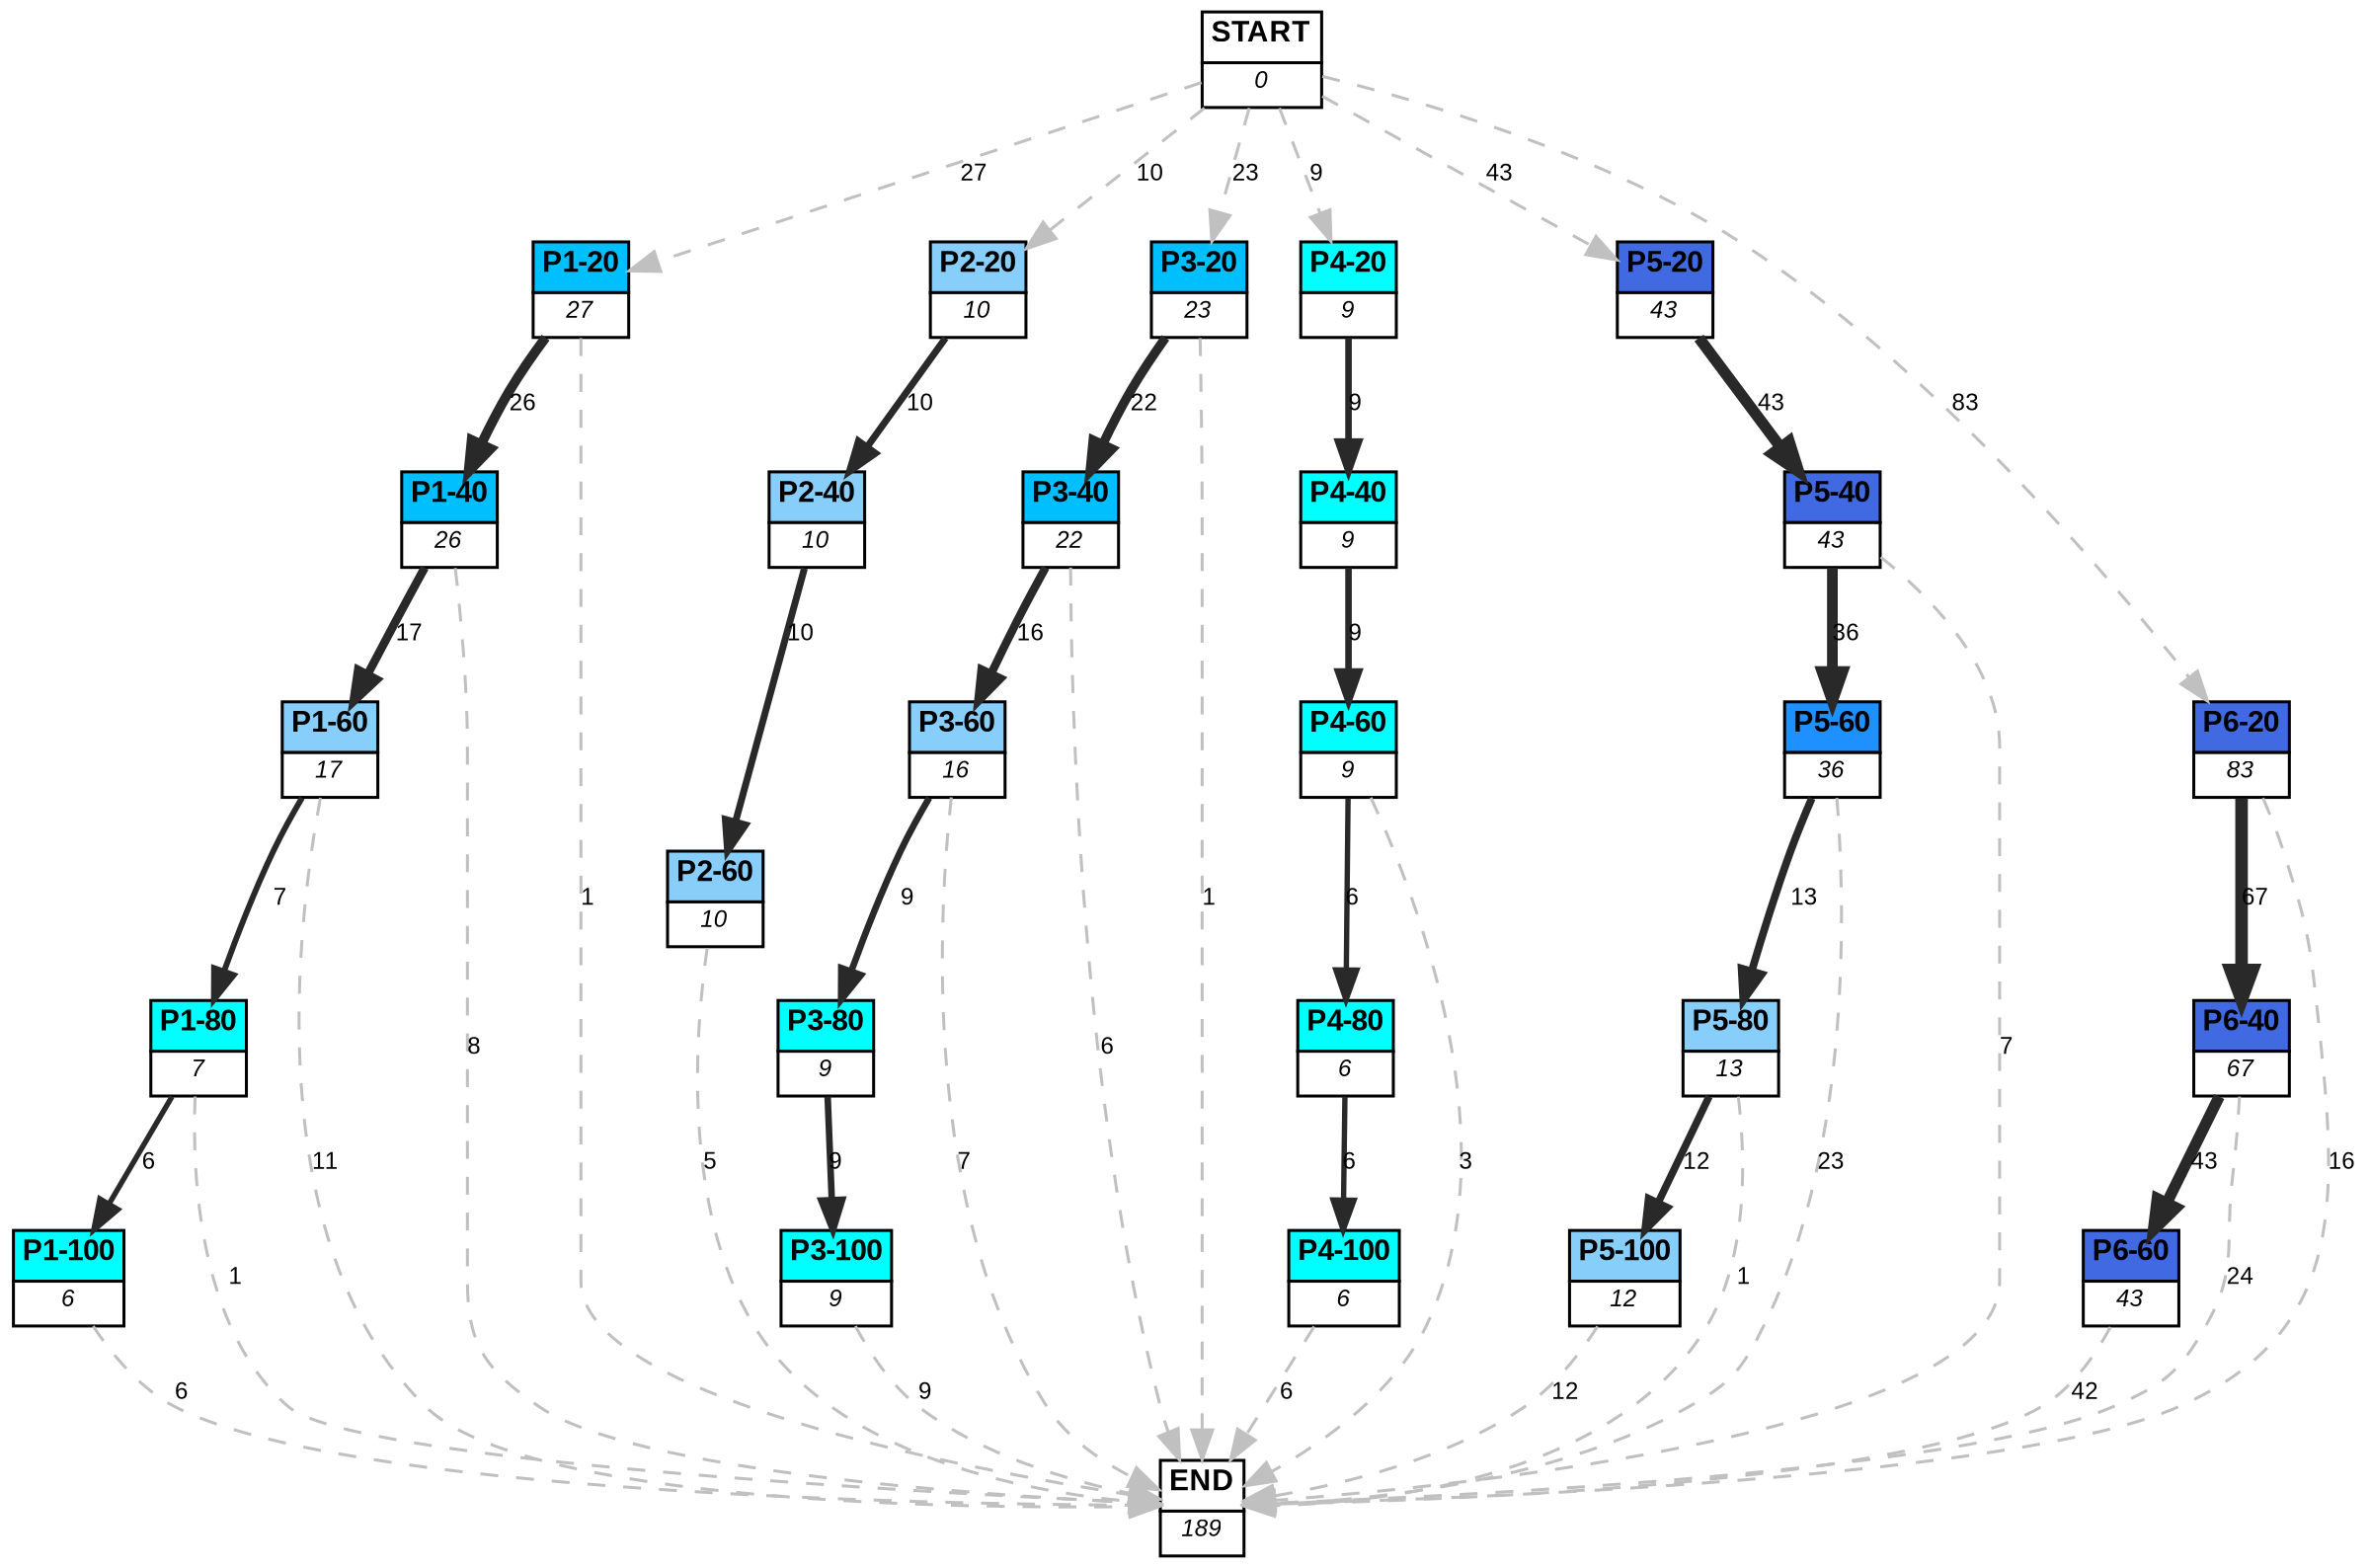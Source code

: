 digraph graphname {
	dpi = 150
	size="16,11!";
	margin = 0;
"P1-20" [shape=plain, label=<<table border="0" cellborder="1" cellspacing="0"><tr><td bgcolor="deepskyblue"><FONT face="Arial" POINT-SIZE="10"><b>P1-20</b></FONT></td></tr><tr><td bgcolor="white"><FONT face="Arial" POINT-SIZE="8"><i>27</i></FONT></td></tr></table>>]
"P1-40" [shape=plain, label=<<table border="0" cellborder="1" cellspacing="0"><tr><td bgcolor="deepskyblue"><FONT face="Arial" POINT-SIZE="10"><b>P1-40</b></FONT></td></tr><tr><td bgcolor="white"><FONT face="Arial" POINT-SIZE="8"><i>26</i></FONT></td></tr></table>>]
"P1-60" [shape=plain, label=<<table border="0" cellborder="1" cellspacing="0"><tr><td bgcolor="lightskyblue"><FONT face="Arial" POINT-SIZE="10"><b>P1-60</b></FONT></td></tr><tr><td bgcolor="white"><FONT face="Arial" POINT-SIZE="8"><i>17</i></FONT></td></tr></table>>]
"P2-20" [shape=plain, label=<<table border="0" cellborder="1" cellspacing="0"><tr><td bgcolor="lightskyblue"><FONT face="Arial" POINT-SIZE="10"><b>P2-20</b></FONT></td></tr><tr><td bgcolor="white"><FONT face="Arial" POINT-SIZE="8"><i>10</i></FONT></td></tr></table>>]
"P2-40" [shape=plain, label=<<table border="0" cellborder="1" cellspacing="0"><tr><td bgcolor="lightskyblue"><FONT face="Arial" POINT-SIZE="10"><b>P2-40</b></FONT></td></tr><tr><td bgcolor="white"><FONT face="Arial" POINT-SIZE="8"><i>10</i></FONT></td></tr></table>>]
"P2-60" [shape=plain, label=<<table border="0" cellborder="1" cellspacing="0"><tr><td bgcolor="lightskyblue"><FONT face="Arial" POINT-SIZE="10"><b>P2-60</b></FONT></td></tr><tr><td bgcolor="white"><FONT face="Arial" POINT-SIZE="8"><i>10</i></FONT></td></tr></table>>]
"P3-20" [shape=plain, label=<<table border="0" cellborder="1" cellspacing="0"><tr><td bgcolor="deepskyblue"><FONT face="Arial" POINT-SIZE="10"><b>P3-20</b></FONT></td></tr><tr><td bgcolor="white"><FONT face="Arial" POINT-SIZE="8"><i>23</i></FONT></td></tr></table>>]
"P3-40" [shape=plain, label=<<table border="0" cellborder="1" cellspacing="0"><tr><td bgcolor="deepskyblue"><FONT face="Arial" POINT-SIZE="10"><b>P3-40</b></FONT></td></tr><tr><td bgcolor="white"><FONT face="Arial" POINT-SIZE="8"><i>22</i></FONT></td></tr></table>>]
"P3-60" [shape=plain, label=<<table border="0" cellborder="1" cellspacing="0"><tr><td bgcolor="lightskyblue"><FONT face="Arial" POINT-SIZE="10"><b>P3-60</b></FONT></td></tr><tr><td bgcolor="white"><FONT face="Arial" POINT-SIZE="8"><i>16</i></FONT></td></tr></table>>]
"P4-20" [shape=plain, label=<<table border="0" cellborder="1" cellspacing="0"><tr><td bgcolor="aqua"><FONT face="Arial" POINT-SIZE="10"><b>P4-20</b></FONT></td></tr><tr><td bgcolor="white"><FONT face="Arial" POINT-SIZE="8"><i>9</i></FONT></td></tr></table>>]
"P4-40" [shape=plain, label=<<table border="0" cellborder="1" cellspacing="0"><tr><td bgcolor="aqua"><FONT face="Arial" POINT-SIZE="10"><b>P4-40</b></FONT></td></tr><tr><td bgcolor="white"><FONT face="Arial" POINT-SIZE="8"><i>9</i></FONT></td></tr></table>>]
"P4-60" [shape=plain, label=<<table border="0" cellborder="1" cellspacing="0"><tr><td bgcolor="aqua"><FONT face="Arial" POINT-SIZE="10"><b>P4-60</b></FONT></td></tr><tr><td bgcolor="white"><FONT face="Arial" POINT-SIZE="8"><i>9</i></FONT></td></tr></table>>]
"P5-20" [shape=plain, label=<<table border="0" cellborder="1" cellspacing="0"><tr><td bgcolor="royalblue"><FONT face="Arial" POINT-SIZE="10"><b>P5-20</b></FONT></td></tr><tr><td bgcolor="white"><FONT face="Arial" POINT-SIZE="8"><i>43</i></FONT></td></tr></table>>]
"P5-40" [shape=plain, label=<<table border="0" cellborder="1" cellspacing="0"><tr><td bgcolor="royalblue"><FONT face="Arial" POINT-SIZE="10"><b>P5-40</b></FONT></td></tr><tr><td bgcolor="white"><FONT face="Arial" POINT-SIZE="8"><i>43</i></FONT></td></tr></table>>]
"P5-60" [shape=plain, label=<<table border="0" cellborder="1" cellspacing="0"><tr><td bgcolor="dodgerblue"><FONT face="Arial" POINT-SIZE="10"><b>P5-60</b></FONT></td></tr><tr><td bgcolor="white"><FONT face="Arial" POINT-SIZE="8"><i>36</i></FONT></td></tr></table>>]
"P6-20" [shape=plain, label=<<table border="0" cellborder="1" cellspacing="0"><tr><td bgcolor="royalblue"><FONT face="Arial" POINT-SIZE="10"><b>P6-20</b></FONT></td></tr><tr><td bgcolor="white"><FONT face="Arial" POINT-SIZE="8"><i>83</i></FONT></td></tr></table>>]
"P6-40" [shape=plain, label=<<table border="0" cellborder="1" cellspacing="0"><tr><td bgcolor="royalblue"><FONT face="Arial" POINT-SIZE="10"><b>P6-40</b></FONT></td></tr><tr><td bgcolor="white"><FONT face="Arial" POINT-SIZE="8"><i>67</i></FONT></td></tr></table>>]
"P6-60" [shape=plain, label=<<table border="0" cellborder="1" cellspacing="0"><tr><td bgcolor="royalblue"><FONT face="Arial" POINT-SIZE="10"><b>P6-60</b></FONT></td></tr><tr><td bgcolor="white"><FONT face="Arial" POINT-SIZE="8"><i>43</i></FONT></td></tr></table>>]
"P5-80" [shape=plain, label=<<table border="0" cellborder="1" cellspacing="0"><tr><td bgcolor="lightskyblue"><FONT face="Arial" POINT-SIZE="10"><b>P5-80</b></FONT></td></tr><tr><td bgcolor="white"><FONT face="Arial" POINT-SIZE="8"><i>13</i></FONT></td></tr></table>>]
"P5-100" [shape=plain, label=<<table border="0" cellborder="1" cellspacing="0"><tr><td bgcolor="lightskyblue"><FONT face="Arial" POINT-SIZE="10"><b>P5-100</b></FONT></td></tr><tr><td bgcolor="white"><FONT face="Arial" POINT-SIZE="8"><i>12</i></FONT></td></tr></table>>]
"P4-80" [shape=plain, label=<<table border="0" cellborder="1" cellspacing="0"><tr><td bgcolor="aqua"><FONT face="Arial" POINT-SIZE="10"><b>P4-80</b></FONT></td></tr><tr><td bgcolor="white"><FONT face="Arial" POINT-SIZE="8"><i>6</i></FONT></td></tr></table>>]
"P4-100" [shape=plain, label=<<table border="0" cellborder="1" cellspacing="0"><tr><td bgcolor="aqua"><FONT face="Arial" POINT-SIZE="10"><b>P4-100</b></FONT></td></tr><tr><td bgcolor="white"><FONT face="Arial" POINT-SIZE="8"><i>6</i></FONT></td></tr></table>>]
"P3-80" [shape=plain, label=<<table border="0" cellborder="1" cellspacing="0"><tr><td bgcolor="aqua"><FONT face="Arial" POINT-SIZE="10"><b>P3-80</b></FONT></td></tr><tr><td bgcolor="white"><FONT face="Arial" POINT-SIZE="8"><i>9</i></FONT></td></tr></table>>]
"P3-100" [shape=plain, label=<<table border="0" cellborder="1" cellspacing="0"><tr><td bgcolor="aqua"><FONT face="Arial" POINT-SIZE="10"><b>P3-100</b></FONT></td></tr><tr><td bgcolor="white"><FONT face="Arial" POINT-SIZE="8"><i>9</i></FONT></td></tr></table>>]
"P1-80" [shape=plain, label=<<table border="0" cellborder="1" cellspacing="0"><tr><td bgcolor="aqua"><FONT face="Arial" POINT-SIZE="10"><b>P1-80</b></FONT></td></tr><tr><td bgcolor="white"><FONT face="Arial" POINT-SIZE="8"><i>7</i></FONT></td></tr></table>>]
"P1-100" [shape=plain, label=<<table border="0" cellborder="1" cellspacing="0"><tr><td bgcolor="aqua"><FONT face="Arial" POINT-SIZE="10"><b>P1-100</b></FONT></td></tr><tr><td bgcolor="white"><FONT face="Arial" POINT-SIZE="8"><i>6</i></FONT></td></tr></table>>]
"START" [shape=plain, label=<<table border="0" cellborder="1" cellspacing="0"><tr><td bgcolor="white"><FONT face="Arial" POINT-SIZE="10"><b>START</b></FONT></td></tr><tr><td bgcolor="white"><FONT face="Arial" POINT-SIZE="8"><i>0</i></FONT></td></tr></table>>]
"END" [shape=plain, label=<<table border="0" cellborder="1" cellspacing="0"><tr><td bgcolor="white"><FONT face="Arial" POINT-SIZE="10"><b>END</b></FONT></td></tr><tr><td bgcolor="white"><FONT face="Arial" POINT-SIZE="8"><i>189</i></FONT></td></tr></table>>]
"P1-20" -> "P1-40" [ color=grey16 penwidth = "3.258096538021482"label ="26" labelfloat=false fontname="Arial" fontsize=8]
"P1-20" -> "END" [ style = dashed color=grey label ="1" labelfloat=false fontname="Arial" fontsize=8]
"P1-40" -> "P1-60" [ color=grey16 penwidth = "2.833213344056216"label ="17" labelfloat=false fontname="Arial" fontsize=8]
"P1-40" -> "END" [ style = dashed color=grey label ="8" labelfloat=false fontname="Arial" fontsize=8]
"P1-60" -> "P1-80" [ color=grey16 penwidth = "1.9459101490553132"label ="7" labelfloat=false fontname="Arial" fontsize=8]
"P1-60" -> "END" [ style = dashed color=grey label ="11" labelfloat=false fontname="Arial" fontsize=8]
"P2-20" -> "P2-40" [ color=grey16 penwidth = "2.302585092994046"label ="10" labelfloat=false fontname="Arial" fontsize=8]
"P2-40" -> "P2-60" [ color=grey16 penwidth = "2.302585092994046"label ="10" labelfloat=false fontname="Arial" fontsize=8]
"P2-60" -> "END" [ style = dashed color=grey label ="5" labelfloat=false fontname="Arial" fontsize=8]
"P3-20" -> "P3-40" [ color=grey16 penwidth = "3.091042453358316"label ="22" labelfloat=false fontname="Arial" fontsize=8]
"P3-20" -> "END" [ style = dashed color=grey label ="1" labelfloat=false fontname="Arial" fontsize=8]
"P3-40" -> "P3-60" [ color=grey16 penwidth = "2.772588722239781"label ="16" labelfloat=false fontname="Arial" fontsize=8]
"P3-40" -> "END" [ style = dashed color=grey label ="6" labelfloat=false fontname="Arial" fontsize=8]
"P3-60" -> "P3-80" [ color=grey16 penwidth = "2.1972245773362196"label ="9" labelfloat=false fontname="Arial" fontsize=8]
"P3-60" -> "END" [ style = dashed color=grey label ="7" labelfloat=false fontname="Arial" fontsize=8]
"P4-20" -> "P4-40" [ color=grey16 penwidth = "2.1972245773362196"label ="9" labelfloat=false fontname="Arial" fontsize=8]
"P4-40" -> "P4-60" [ color=grey16 penwidth = "2.1972245773362196"label ="9" labelfloat=false fontname="Arial" fontsize=8]
"P4-60" -> "P4-80" [ color=grey16 penwidth = "1.791759469228055"label ="6" labelfloat=false fontname="Arial" fontsize=8]
"P4-60" -> "END" [ style = dashed color=grey label ="3" labelfloat=false fontname="Arial" fontsize=8]
"P5-20" -> "P5-40" [ color=grey16 penwidth = "3.7612001156935624"label ="43" labelfloat=false fontname="Arial" fontsize=8]
"P5-40" -> "P5-60" [ color=grey16 penwidth = "3.58351893845611"label ="36" labelfloat=false fontname="Arial" fontsize=8]
"P5-40" -> "END" [ style = dashed color=grey label ="7" labelfloat=false fontname="Arial" fontsize=8]
"P5-60" -> "P5-80" [ color=grey16 penwidth = "2.5649493574615367"label ="13" labelfloat=false fontname="Arial" fontsize=8]
"P5-60" -> "END" [ style = dashed color=grey label ="23" labelfloat=false fontname="Arial" fontsize=8]
"P6-20" -> "P6-40" [ color=grey16 penwidth = "4.204692619390966"label ="67" labelfloat=false fontname="Arial" fontsize=8]
"P6-20" -> "END" [ style = dashed color=grey label ="16" labelfloat=false fontname="Arial" fontsize=8]
"P6-40" -> "P6-60" [ color=grey16 penwidth = "3.7612001156935624"label ="43" labelfloat=false fontname="Arial" fontsize=8]
"P6-40" -> "END" [ style = dashed color=grey label ="24" labelfloat=false fontname="Arial" fontsize=8]
"P6-60" -> "END" [ style = dashed color=grey label ="42" labelfloat=false fontname="Arial" fontsize=8]
"P5-80" -> "P5-100" [ color=grey16 penwidth = "2.4849066497880004"label ="12" labelfloat=false fontname="Arial" fontsize=8]
"P5-80" -> "END" [ style = dashed color=grey label ="1" labelfloat=false fontname="Arial" fontsize=8]
"P5-100" -> "END" [ style = dashed color=grey label ="12" labelfloat=false fontname="Arial" fontsize=8]
"P4-80" -> "P4-100" [ color=grey16 penwidth = "1.791759469228055"label ="6" labelfloat=false fontname="Arial" fontsize=8]
"P4-100" -> "END" [ style = dashed color=grey label ="6" labelfloat=false fontname="Arial" fontsize=8]
"P3-80" -> "P3-100" [ color=grey16 penwidth = "2.1972245773362196"label ="9" labelfloat=false fontname="Arial" fontsize=8]
"P3-100" -> "END" [ style = dashed color=grey label ="9" labelfloat=false fontname="Arial" fontsize=8]
"P1-80" -> "P1-100" [ color=grey16 penwidth = "1.791759469228055"label ="6" labelfloat=false fontname="Arial" fontsize=8]
"P1-80" -> "END" [ style = dashed color=grey label ="1" labelfloat=false fontname="Arial" fontsize=8]
"P1-100" -> "END" [ style = dashed color=grey label ="6" labelfloat=false fontname="Arial" fontsize=8]
"START" -> "P1-20" [ style = dashed color=grey label ="27" labelfloat=false fontname="Arial" fontsize=8]
"START" -> "P2-20" [ style = dashed color=grey label ="10" labelfloat=false fontname="Arial" fontsize=8]
"START" -> "P3-20" [ style = dashed color=grey label ="23" labelfloat=false fontname="Arial" fontsize=8]
"START" -> "P4-20" [ style = dashed color=grey label ="9" labelfloat=false fontname="Arial" fontsize=8]
"START" -> "P5-20" [ style = dashed color=grey label ="43" labelfloat=false fontname="Arial" fontsize=8]
"START" -> "P6-20" [ style = dashed color=grey label ="83" labelfloat=false fontname="Arial" fontsize=8]
}